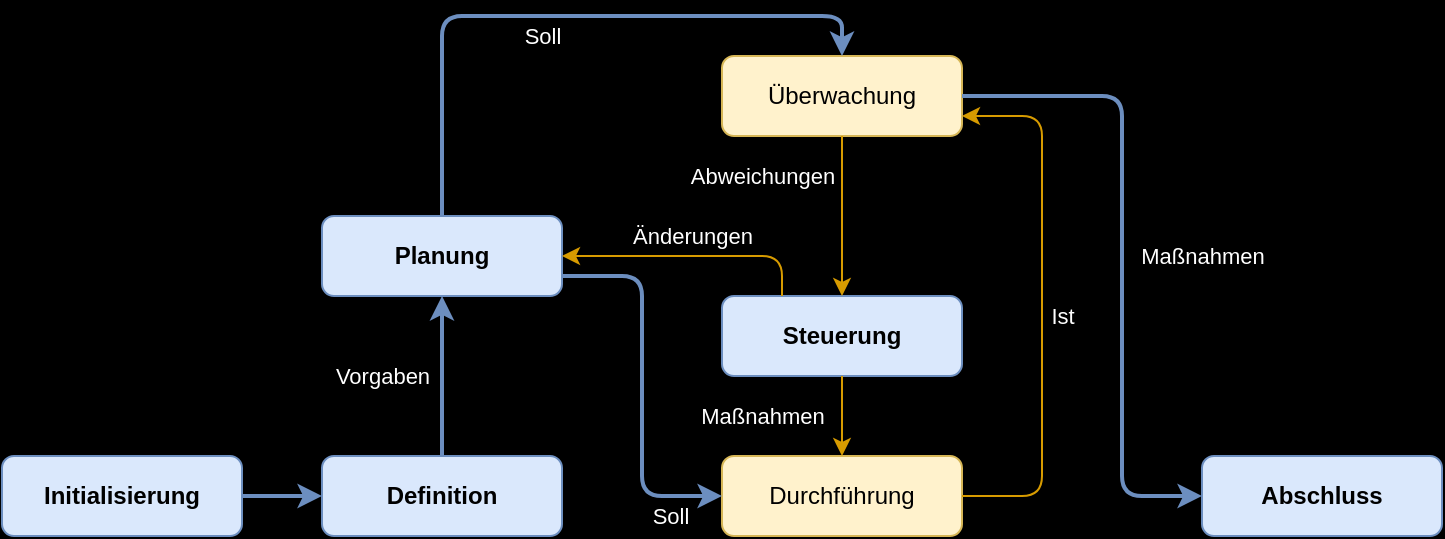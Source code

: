 <mxfile compressed="false" version="14.1.8" type="device">
  <diagram id="Gs6DtT77aMm8cbS0BVlx" name="Seite-1">
    <mxGraphModel dx="769" dy="484" grid="1" gridSize="10" guides="1" tooltips="1" connect="1" arrows="1" fold="1" page="1" pageScale="1" pageWidth="827" pageHeight="1169" background="#000000" math="0" shadow="0">
      <root>
        <mxCell id="0" />
        <mxCell id="1" parent="0" />
        <mxCell id="Hm4oS41fT0O8U1K6iMwX-1" value="Initialisierung" style="rounded=1;whiteSpace=wrap;html=1;fillColor=#dae8fc;strokeColor=#6c8ebf;fontStyle=1" parent="1" vertex="1">
          <mxGeometry x="80" y="240" width="120" height="40" as="geometry" />
        </mxCell>
        <mxCell id="Hm4oS41fT0O8U1K6iMwX-2" value="Definition" style="rounded=1;whiteSpace=wrap;html=1;fillColor=#dae8fc;strokeColor=#6c8ebf;fontStyle=1" parent="1" vertex="1">
          <mxGeometry x="240" y="240" width="120" height="40" as="geometry" />
        </mxCell>
        <mxCell id="Hm4oS41fT0O8U1K6iMwX-3" value="Abschluss" style="rounded=1;whiteSpace=wrap;html=1;fillColor=#dae8fc;strokeColor=#6c8ebf;fontStyle=1" parent="1" vertex="1">
          <mxGeometry x="680" y="240" width="120" height="40" as="geometry" />
        </mxCell>
        <mxCell id="Hm4oS41fT0O8U1K6iMwX-4" value="Planung" style="rounded=1;whiteSpace=wrap;html=1;fillColor=#dae8fc;strokeColor=#6c8ebf;fontStyle=1" parent="1" vertex="1">
          <mxGeometry x="240" y="120" width="120" height="40" as="geometry" />
        </mxCell>
        <mxCell id="Hm4oS41fT0O8U1K6iMwX-5" value="Steuerung" style="rounded=1;whiteSpace=wrap;html=1;fillColor=#dae8fc;strokeColor=#6c8ebf;fontStyle=1" parent="1" vertex="1">
          <mxGeometry x="440" y="160" width="120" height="40" as="geometry" />
        </mxCell>
        <mxCell id="Hm4oS41fT0O8U1K6iMwX-6" value="" style="endArrow=classic;html=1;exitX=1;exitY=0.5;exitDx=0;exitDy=0;entryX=0;entryY=0.5;entryDx=0;entryDy=0;strokeWidth=2;fillColor=#dae8fc;strokeColor=#6c8ebf;" parent="1" source="Hm4oS41fT0O8U1K6iMwX-1" target="Hm4oS41fT0O8U1K6iMwX-2" edge="1">
          <mxGeometry width="50" height="50" relative="1" as="geometry">
            <mxPoint x="210" y="350" as="sourcePoint" />
            <mxPoint x="260" y="300" as="targetPoint" />
          </mxGeometry>
        </mxCell>
        <mxCell id="Hm4oS41fT0O8U1K6iMwX-8" value="" style="endArrow=classic;html=1;strokeWidth=2;exitX=0.5;exitY=0;exitDx=0;exitDy=0;entryX=0.5;entryY=1;entryDx=0;entryDy=0;fillColor=#dae8fc;strokeColor=#6c8ebf;" parent="1" source="Hm4oS41fT0O8U1K6iMwX-2" target="Hm4oS41fT0O8U1K6iMwX-4" edge="1">
          <mxGeometry relative="1" as="geometry">
            <mxPoint x="280" y="320" as="sourcePoint" />
            <mxPoint x="380" y="320" as="targetPoint" />
          </mxGeometry>
        </mxCell>
        <mxCell id="Hm4oS41fT0O8U1K6iMwX-9" value="Vorgaben" style="edgeLabel;resizable=0;html=1;align=center;verticalAlign=middle;labelBackgroundColor=none;fontColor=#FFFFFF;" parent="Hm4oS41fT0O8U1K6iMwX-8" connectable="0" vertex="1">
          <mxGeometry relative="1" as="geometry">
            <mxPoint x="-30" as="offset" />
          </mxGeometry>
        </mxCell>
        <mxCell id="Hm4oS41fT0O8U1K6iMwX-10" value="Durchführung" style="rounded=1;whiteSpace=wrap;html=1;fillColor=#fff2cc;strokeColor=#d6b656;" parent="1" vertex="1">
          <mxGeometry x="440" y="240" width="120" height="40" as="geometry" />
        </mxCell>
        <mxCell id="Hm4oS41fT0O8U1K6iMwX-11" value="Überwachung" style="rounded=1;whiteSpace=wrap;html=1;fillColor=#fff2cc;strokeColor=#d6b656;" parent="1" vertex="1">
          <mxGeometry x="440" y="40" width="120" height="40" as="geometry" />
        </mxCell>
        <mxCell id="Hm4oS41fT0O8U1K6iMwX-12" value="" style="endArrow=classic;html=1;strokeWidth=2;exitX=0.5;exitY=0;exitDx=0;exitDy=0;entryX=0.5;entryY=0;entryDx=0;entryDy=0;fillColor=#dae8fc;strokeColor=#6c8ebf;" parent="1" source="Hm4oS41fT0O8U1K6iMwX-4" target="Hm4oS41fT0O8U1K6iMwX-11" edge="1">
          <mxGeometry relative="1" as="geometry">
            <mxPoint x="280" y="70" as="sourcePoint" />
            <mxPoint x="380" y="70" as="targetPoint" />
            <Array as="points">
              <mxPoint x="300" y="20" />
              <mxPoint x="500" y="20" />
            </Array>
          </mxGeometry>
        </mxCell>
        <mxCell id="Hm4oS41fT0O8U1K6iMwX-13" value="Soll" style="edgeLabel;resizable=0;html=1;align=center;verticalAlign=middle;labelBackgroundColor=none;fontColor=#FFFFFF;" parent="Hm4oS41fT0O8U1K6iMwX-12" connectable="0" vertex="1">
          <mxGeometry relative="1" as="geometry">
            <mxPoint x="-10" y="10" as="offset" />
          </mxGeometry>
        </mxCell>
        <mxCell id="Hm4oS41fT0O8U1K6iMwX-15" value="" style="endArrow=classic;html=1;strokeWidth=2;exitX=1;exitY=0.75;exitDx=0;exitDy=0;entryX=0;entryY=0.5;entryDx=0;entryDy=0;fillColor=#dae8fc;strokeColor=#6c8ebf;" parent="1" source="Hm4oS41fT0O8U1K6iMwX-4" target="Hm4oS41fT0O8U1K6iMwX-10" edge="1">
          <mxGeometry relative="1" as="geometry">
            <mxPoint x="370" y="140" as="sourcePoint" />
            <mxPoint x="470" y="140" as="targetPoint" />
            <Array as="points">
              <mxPoint x="400" y="150" />
              <mxPoint x="400" y="260" />
            </Array>
          </mxGeometry>
        </mxCell>
        <mxCell id="Hm4oS41fT0O8U1K6iMwX-16" value="Soll" style="edgeLabel;resizable=0;html=1;align=center;verticalAlign=middle;labelBackgroundColor=none;fontColor=#FFFFFF;" parent="Hm4oS41fT0O8U1K6iMwX-15" connectable="0" vertex="1">
          <mxGeometry relative="1" as="geometry">
            <mxPoint x="14" y="65" as="offset" />
          </mxGeometry>
        </mxCell>
        <mxCell id="Hm4oS41fT0O8U1K6iMwX-19" value="" style="endArrow=classic;html=1;strokeWidth=1;exitX=0.5;exitY=1;exitDx=0;exitDy=0;entryX=0.5;entryY=0;entryDx=0;entryDy=0;fillColor=#ffe6cc;strokeColor=#d79b00;" parent="1" source="Hm4oS41fT0O8U1K6iMwX-5" target="Hm4oS41fT0O8U1K6iMwX-10" edge="1">
          <mxGeometry relative="1" as="geometry">
            <mxPoint x="600" y="210" as="sourcePoint" />
            <mxPoint x="700" y="210" as="targetPoint" />
          </mxGeometry>
        </mxCell>
        <mxCell id="Hm4oS41fT0O8U1K6iMwX-20" value="Maßnahmen" style="edgeLabel;resizable=0;html=1;align=center;verticalAlign=middle;labelBackgroundColor=none;fontColor=#FFFFFF;" parent="Hm4oS41fT0O8U1K6iMwX-19" connectable="0" vertex="1">
          <mxGeometry relative="1" as="geometry">
            <mxPoint x="-40" as="offset" />
          </mxGeometry>
        </mxCell>
        <mxCell id="Hm4oS41fT0O8U1K6iMwX-21" value="" style="endArrow=classic;html=1;strokeWidth=1;exitX=0.25;exitY=0;exitDx=0;exitDy=0;entryX=1;entryY=0.5;entryDx=0;entryDy=0;fillColor=#ffe6cc;strokeColor=#d79b00;" parent="1" source="Hm4oS41fT0O8U1K6iMwX-5" target="Hm4oS41fT0O8U1K6iMwX-4" edge="1">
          <mxGeometry relative="1" as="geometry">
            <mxPoint x="380" y="100" as="sourcePoint" />
            <mxPoint x="480" y="100" as="targetPoint" />
            <Array as="points">
              <mxPoint x="470" y="140" />
            </Array>
          </mxGeometry>
        </mxCell>
        <mxCell id="Hm4oS41fT0O8U1K6iMwX-22" value="Änderungen" style="edgeLabel;resizable=0;html=1;align=center;verticalAlign=middle;labelBackgroundColor=none;fontColor=#FFFFFF;" parent="Hm4oS41fT0O8U1K6iMwX-21" connectable="0" vertex="1">
          <mxGeometry relative="1" as="geometry">
            <mxPoint y="-10" as="offset" />
          </mxGeometry>
        </mxCell>
        <mxCell id="Hm4oS41fT0O8U1K6iMwX-23" value="" style="endArrow=classic;html=1;strokeWidth=1;exitX=0.5;exitY=1;exitDx=0;exitDy=0;entryX=0.5;entryY=0;entryDx=0;entryDy=0;fillColor=#ffe6cc;strokeColor=#d79b00;" parent="1" source="Hm4oS41fT0O8U1K6iMwX-11" target="Hm4oS41fT0O8U1K6iMwX-5" edge="1">
          <mxGeometry relative="1" as="geometry">
            <mxPoint x="540" y="130" as="sourcePoint" />
            <mxPoint x="640" y="130" as="targetPoint" />
          </mxGeometry>
        </mxCell>
        <mxCell id="Hm4oS41fT0O8U1K6iMwX-24" value="Abweichungen" style="edgeLabel;resizable=0;html=1;align=center;verticalAlign=middle;labelBackgroundColor=none;fontColor=#FFFFFF;" parent="Hm4oS41fT0O8U1K6iMwX-23" connectable="0" vertex="1">
          <mxGeometry relative="1" as="geometry">
            <mxPoint x="-40" y="-20" as="offset" />
          </mxGeometry>
        </mxCell>
        <mxCell id="Hm4oS41fT0O8U1K6iMwX-25" value="" style="endArrow=classic;html=1;strokeWidth=1;exitX=1;exitY=0.5;exitDx=0;exitDy=0;entryX=1;entryY=0.75;entryDx=0;entryDy=0;fillColor=#ffe6cc;strokeColor=#d79b00;" parent="1" source="Hm4oS41fT0O8U1K6iMwX-10" target="Hm4oS41fT0O8U1K6iMwX-11" edge="1">
          <mxGeometry relative="1" as="geometry">
            <mxPoint x="580" y="260" as="sourcePoint" />
            <mxPoint x="610" y="70" as="targetPoint" />
            <Array as="points">
              <mxPoint x="600" y="260" />
              <mxPoint x="600" y="70" />
            </Array>
          </mxGeometry>
        </mxCell>
        <mxCell id="Hm4oS41fT0O8U1K6iMwX-26" value="Ist" style="edgeLabel;resizable=0;html=1;align=center;verticalAlign=middle;labelBackgroundColor=none;fontColor=#FFFFFF;" parent="Hm4oS41fT0O8U1K6iMwX-25" connectable="0" vertex="1">
          <mxGeometry relative="1" as="geometry">
            <mxPoint x="10" y="5" as="offset" />
          </mxGeometry>
        </mxCell>
        <mxCell id="Hm4oS41fT0O8U1K6iMwX-27" value="" style="endArrow=classic;html=1;strokeWidth=2;exitX=1;exitY=0.5;exitDx=0;exitDy=0;entryX=0;entryY=0.5;entryDx=0;entryDy=0;fillColor=#dae8fc;strokeColor=#6c8ebf;" parent="1" source="Hm4oS41fT0O8U1K6iMwX-11" target="Hm4oS41fT0O8U1K6iMwX-3" edge="1">
          <mxGeometry relative="1" as="geometry">
            <mxPoint x="600" y="50" as="sourcePoint" />
            <mxPoint x="700" y="50" as="targetPoint" />
            <Array as="points">
              <mxPoint x="640" y="60" />
              <mxPoint x="640" y="260" />
            </Array>
          </mxGeometry>
        </mxCell>
        <mxCell id="Hm4oS41fT0O8U1K6iMwX-28" value="Maßnahmen" style="edgeLabel;resizable=0;html=1;align=center;verticalAlign=middle;labelBackgroundColor=none;fontColor=#FFFFFF;" parent="Hm4oS41fT0O8U1K6iMwX-27" connectable="0" vertex="1">
          <mxGeometry relative="1" as="geometry">
            <mxPoint x="40" as="offset" />
          </mxGeometry>
        </mxCell>
      </root>
    </mxGraphModel>
  </diagram>
</mxfile>
